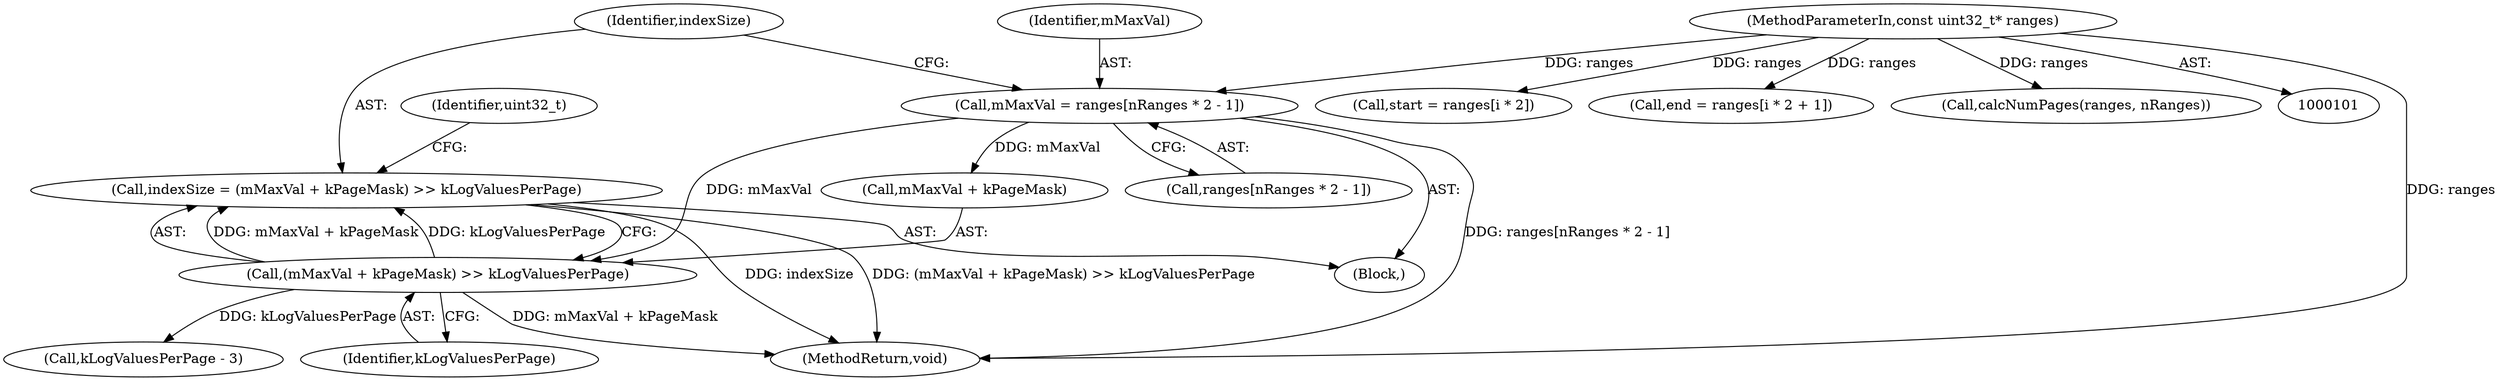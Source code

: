 digraph "0_Android_ca8ac8acdad662230ae37998c6c4091bb39402b6_2@integer" {
"1000126" [label="(Call,indexSize = (mMaxVal + kPageMask) >> kLogValuesPerPage)"];
"1000128" [label="(Call,(mMaxVal + kPageMask) >> kLogValuesPerPage)"];
"1000116" [label="(Call,mMaxVal = ranges[nRanges * 2 - 1])"];
"1000102" [label="(MethodParameterIn,const uint32_t* ranges)"];
"1000102" [label="(MethodParameterIn,const uint32_t* ranges)"];
"1000116" [label="(Call,mMaxVal = ranges[nRanges * 2 - 1])"];
"1000132" [label="(Identifier,kLogValuesPerPage)"];
"1000117" [label="(Identifier,mMaxVal)"];
"1000176" [label="(Call,start = ranges[i * 2])"];
"1000135" [label="(Identifier,uint32_t)"];
"1000384" [label="(MethodReturn,void)"];
"1000128" [label="(Call,(mMaxVal + kPageMask) >> kLogValuesPerPage)"];
"1000184" [label="(Call,end = ranges[i * 2 + 1])"];
"1000150" [label="(Call,kLogValuesPerPage - 3)"];
"1000104" [label="(Block,)"];
"1000129" [label="(Call,mMaxVal + kPageMask)"];
"1000139" [label="(Call,calcNumPages(ranges, nRanges))"];
"1000127" [label="(Identifier,indexSize)"];
"1000118" [label="(Call,ranges[nRanges * 2 - 1])"];
"1000126" [label="(Call,indexSize = (mMaxVal + kPageMask) >> kLogValuesPerPage)"];
"1000126" -> "1000104"  [label="AST: "];
"1000126" -> "1000128"  [label="CFG: "];
"1000127" -> "1000126"  [label="AST: "];
"1000128" -> "1000126"  [label="AST: "];
"1000135" -> "1000126"  [label="CFG: "];
"1000126" -> "1000384"  [label="DDG: indexSize"];
"1000126" -> "1000384"  [label="DDG: (mMaxVal + kPageMask) >> kLogValuesPerPage"];
"1000128" -> "1000126"  [label="DDG: mMaxVal + kPageMask"];
"1000128" -> "1000126"  [label="DDG: kLogValuesPerPage"];
"1000128" -> "1000132"  [label="CFG: "];
"1000129" -> "1000128"  [label="AST: "];
"1000132" -> "1000128"  [label="AST: "];
"1000128" -> "1000384"  [label="DDG: mMaxVal + kPageMask"];
"1000116" -> "1000128"  [label="DDG: mMaxVal"];
"1000128" -> "1000150"  [label="DDG: kLogValuesPerPage"];
"1000116" -> "1000104"  [label="AST: "];
"1000116" -> "1000118"  [label="CFG: "];
"1000117" -> "1000116"  [label="AST: "];
"1000118" -> "1000116"  [label="AST: "];
"1000127" -> "1000116"  [label="CFG: "];
"1000116" -> "1000384"  [label="DDG: ranges[nRanges * 2 - 1]"];
"1000102" -> "1000116"  [label="DDG: ranges"];
"1000116" -> "1000129"  [label="DDG: mMaxVal"];
"1000102" -> "1000101"  [label="AST: "];
"1000102" -> "1000384"  [label="DDG: ranges"];
"1000102" -> "1000139"  [label="DDG: ranges"];
"1000102" -> "1000176"  [label="DDG: ranges"];
"1000102" -> "1000184"  [label="DDG: ranges"];
}
